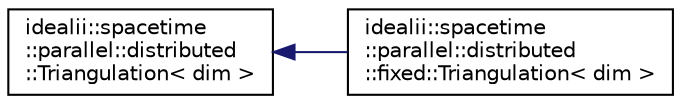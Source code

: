 digraph "Graphical Class Hierarchy"
{
 // LATEX_PDF_SIZE
  edge [fontname="Helvetica",fontsize="10",labelfontname="Helvetica",labelfontsize="10"];
  node [fontname="Helvetica",fontsize="10",shape=record];
  rankdir="LR";
  Node0 [label="idealii::spacetime\l::parallel::distributed\l::Triangulation\< dim \>",height=0.2,width=0.4,color="black", fillcolor="white", style="filled",URL="$classidealii_1_1spacetime_1_1parallel_1_1distributed_1_1Triangulation.html",tooltip="The spacetime triangulation object with MPI parallel distributed spatial meshes."];
  Node0 -> Node1 [dir="back",color="midnightblue",fontsize="10",style="solid",fontname="Helvetica"];
  Node1 [label="idealii::spacetime\l::parallel::distributed\l::fixed::Triangulation\< dim \>",height=0.2,width=0.4,color="black", fillcolor="white", style="filled",URL="$classidealii_1_1spacetime_1_1parallel_1_1distributed_1_1fixed_1_1Triangulation.html",tooltip="The spacetime triangulation object with a fixed MPI parallel dibstributed spatial mesh across time."];
}
